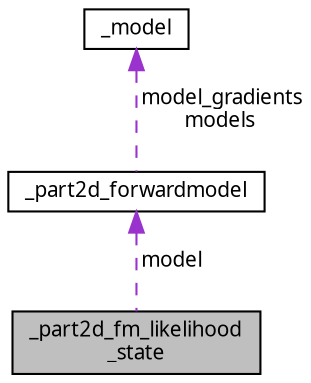digraph "_part2d_fm_likelihood_state"
{
  edge [fontname="FreeSans.ttf",fontsize="10",labelfontname="FreeSans.ttf",labelfontsize="10"];
  node [fontname="FreeSans.ttf",fontsize="10",shape=record];
  Node1 [label="_part2d_fm_likelihood\l_state",height=0.2,width=0.4,color="black", fillcolor="grey75", style="filled", fontcolor="black"];
  Node2 -> Node1 [dir="back",color="darkorchid3",fontsize="10",style="dashed",label=" model" ,fontname="FreeSans.ttf"];
  Node2 [label="_part2d_forwardmodel",height=0.2,width=0.4,color="black", fillcolor="white", style="filled",URL="$struct__part2d__forwardmodel.html"];
  Node3 -> Node2 [dir="back",color="darkorchid3",fontsize="10",style="dashed",label=" model_gradients\nmodels" ,fontname="FreeSans.ttf"];
  Node3 [label="_model",height=0.2,width=0.4,color="black", fillcolor="white", style="filled",URL="$struct__model.html"];
}
